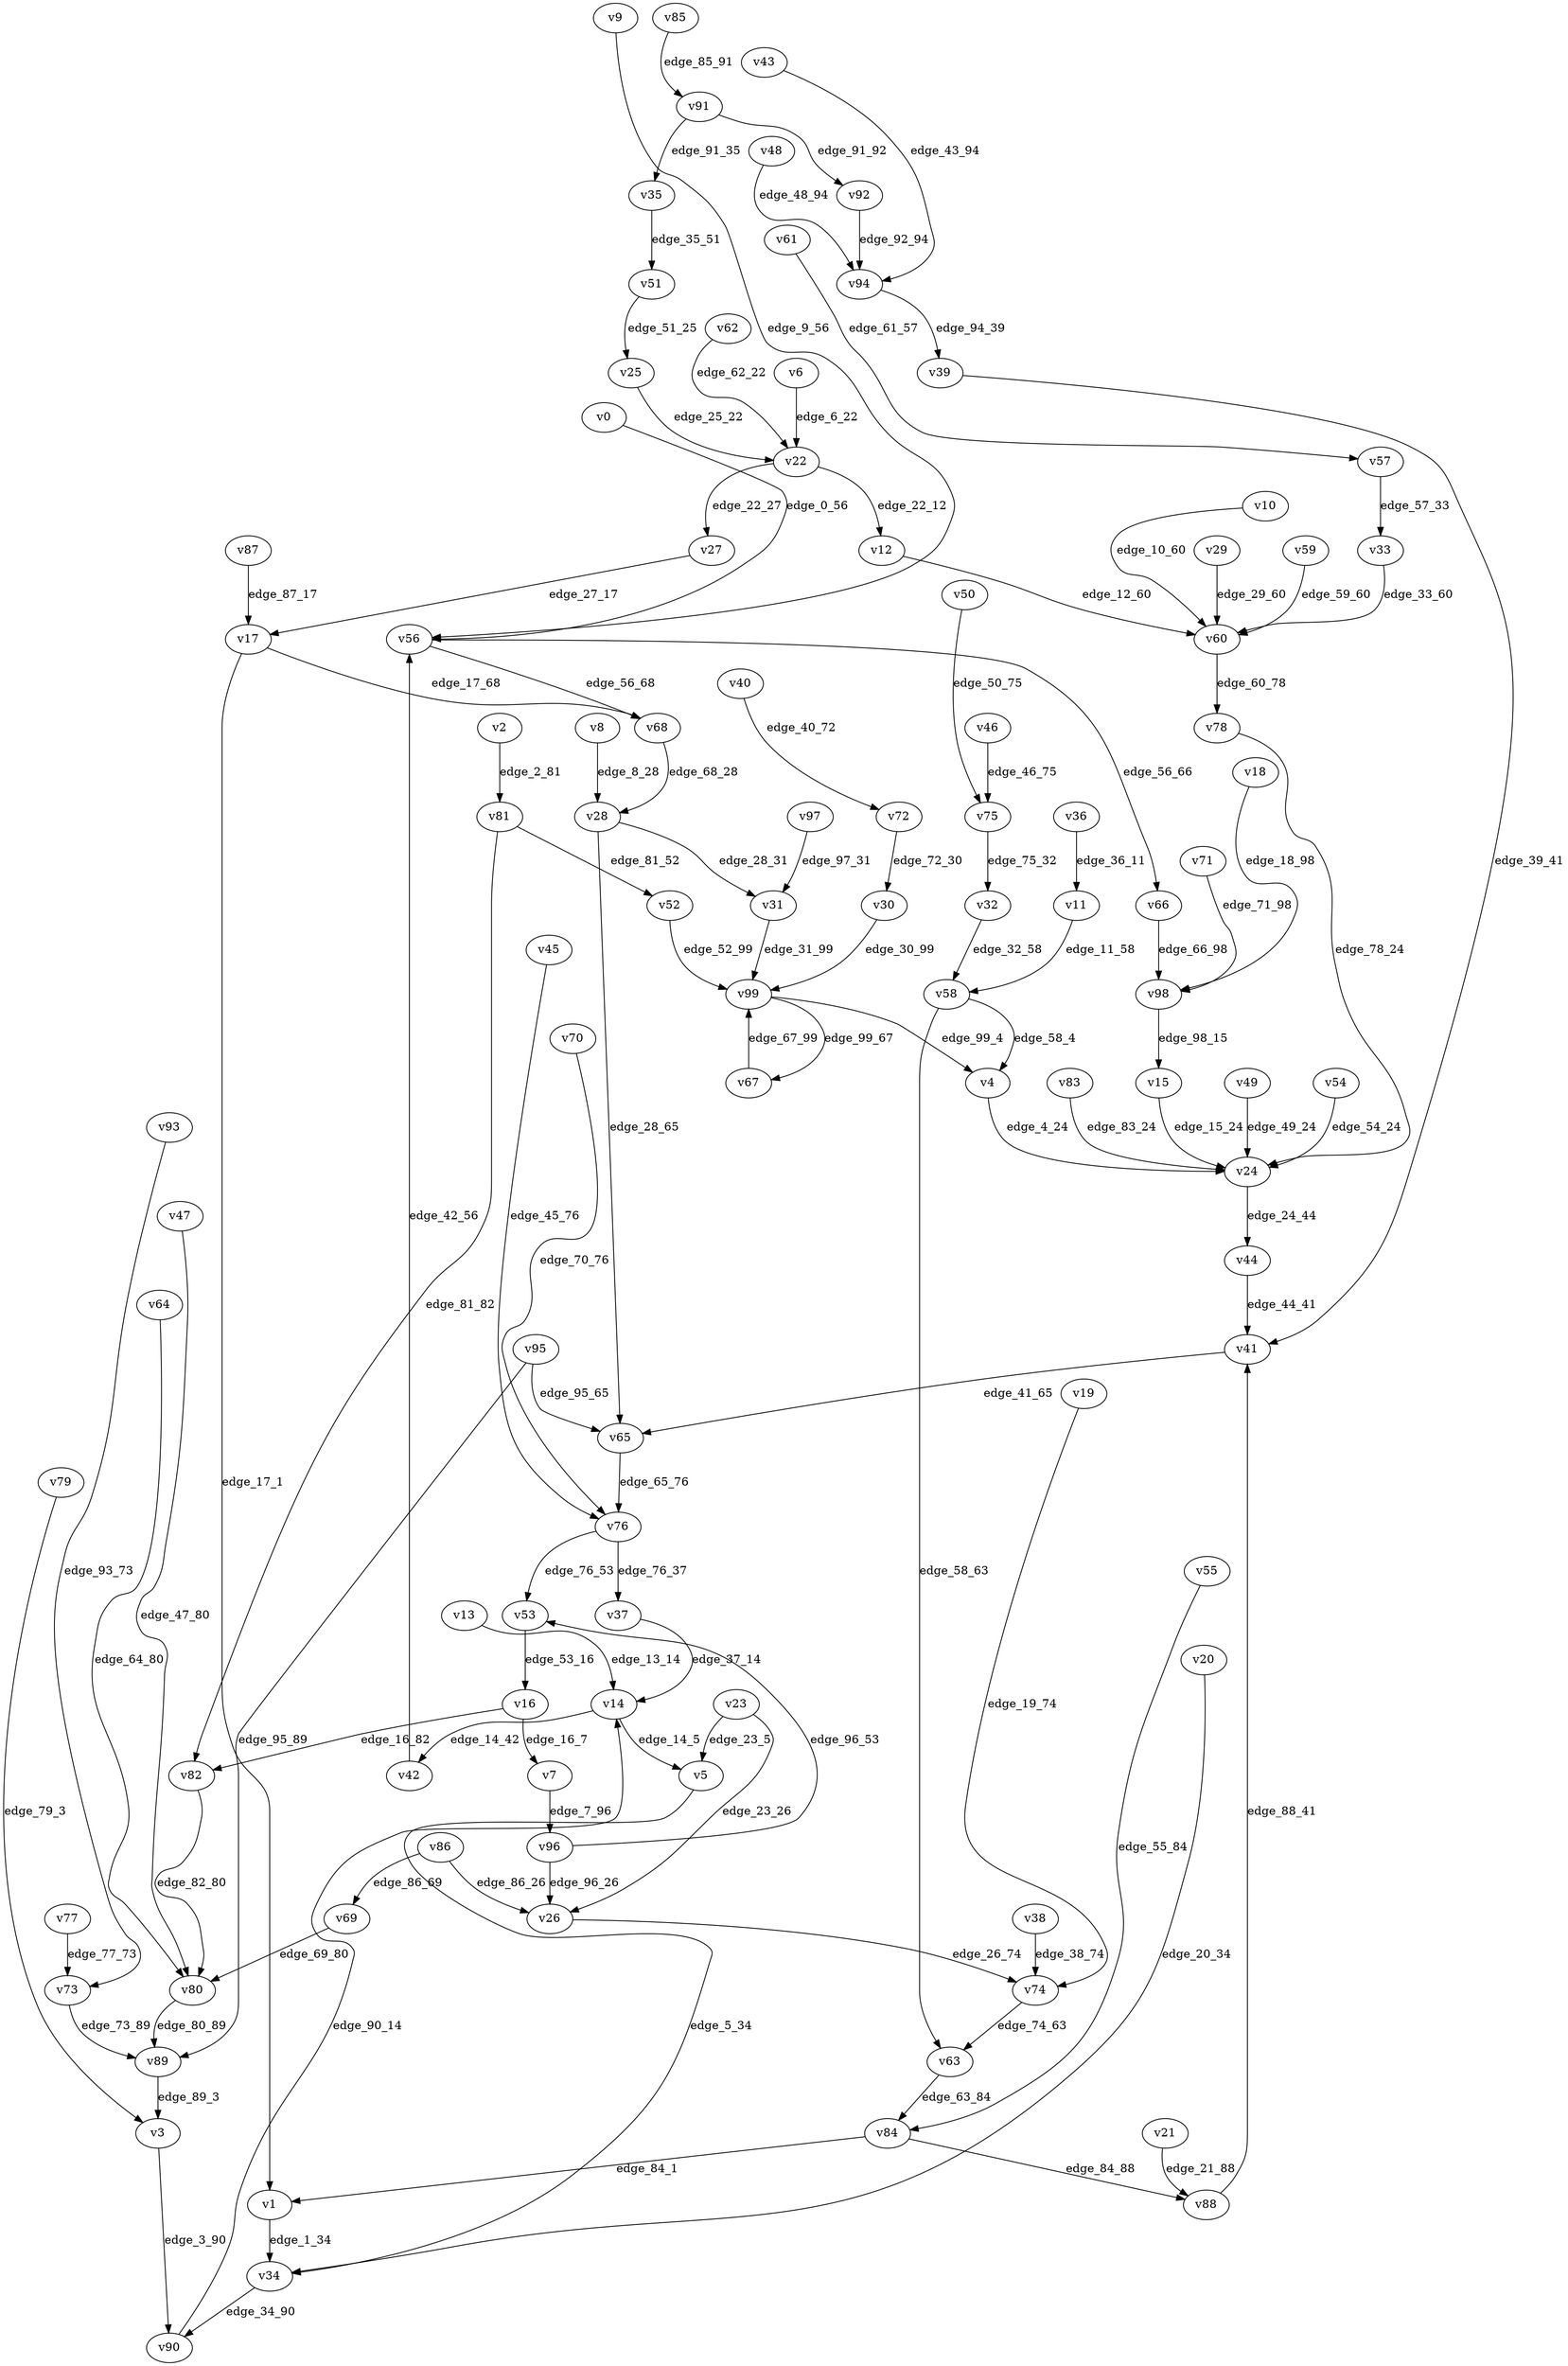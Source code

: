 digraph G {
    // Stochastic discounted game

    v0 [name="v0", player=1];
    v1 [name="v1", player=0];
    v2 [name="v2", player=1];
    v3 [name="v3", player=-1];
    v4 [name="v4", player=1];
    v5 [name="v5", player=1];
    v6 [name="v6", player=1];
    v7 [name="v7", player=1];
    v8 [name="v8", player=0];
    v9 [name="v9", player=1];
    v10 [name="v10", player=1];
    v11 [name="v11", player=1];
    v12 [name="v12", player=0];
    v13 [name="v13", player=0];
    v14 [name="v14", player=-1];
    v15 [name="v15", player=1];
    v16 [name="v16", player=-1];
    v17 [name="v17", player=-1];
    v18 [name="v18", player=0];
    v19 [name="v19", player=1];
    v20 [name="v20", player=1];
    v21 [name="v21", player=-1];
    v22 [name="v22", player=-1];
    v23 [name="v23", player=-1];
    v24 [name="v24", player=-1];
    v25 [name="v25", player=1];
    v26 [name="v26", player=0];
    v27 [name="v27", player=1];
    v28 [name="v28", player=-1];
    v29 [name="v29", player=0];
    v30 [name="v30", player=0];
    v31 [name="v31", player=1];
    v32 [name="v32", player=0];
    v33 [name="v33", player=0];
    v34 [name="v34", player=-1];
    v35 [name="v35", player=1];
    v36 [name="v36", player=-1];
    v37 [name="v37", player=1];
    v38 [name="v38", player=0];
    v39 [name="v39", player=0];
    v40 [name="v40", player=0];
    v41 [name="v41", player=-1];
    v42 [name="v42", player=1];
    v43 [name="v43", player=0];
    v44 [name="v44", player=1];
    v45 [name="v45", player=0];
    v46 [name="v46", player=0];
    v47 [name="v47", player=0];
    v48 [name="v48", player=1];
    v49 [name="v49", player=1];
    v50 [name="v50", player=0];
    v51 [name="v51", player=-1];
    v52 [name="v52", player=0];
    v53 [name="v53", player=1];
    v54 [name="v54", player=0];
    v55 [name="v55", player=0];
    v56 [name="v56", player=-1];
    v57 [name="v57", player=-1];
    v58 [name="v58", player=-1];
    v59 [name="v59", player=1];
    v60 [name="v60", player=-1];
    v61 [name="v61", player=0];
    v62 [name="v62", player=0];
    v63 [name="v63", player=1];
    v64 [name="v64", player=1];
    v65 [name="v65", player=1];
    v66 [name="v66", player=0];
    v67 [name="v67", player=0];
    v68 [name="v68", player=0];
    v69 [name="v69", player=1];
    v70 [name="v70", player=1];
    v71 [name="v71", player=1];
    v72 [name="v72", player=-1];
    v73 [name="v73", player=-1];
    v74 [name="v74", player=-1];
    v75 [name="v75", player=-1];
    v76 [name="v76", player=-1];
    v77 [name="v77", player=0];
    v78 [name="v78", player=1];
    v79 [name="v79", player=1];
    v80 [name="v80", player=-1];
    v81 [name="v81", player=-1];
    v82 [name="v82", player=0];
    v83 [name="v83", player=0];
    v84 [name="v84", player=-1];
    v85 [name="v85", player=0];
    v86 [name="v86", player=-1];
    v87 [name="v87", player=1];
    v88 [name="v88", player=1];
    v89 [name="v89", player=0];
    v90 [name="v90", player=0];
    v91 [name="v91", player=-1];
    v92 [name="v92", player=1];
    v93 [name="v93", player=0];
    v94 [name="v94", player=-1];
    v95 [name="v95", player=-1];
    v96 [name="v96", player=-1];
    v97 [name="v97", player=-1];
    v98 [name="v98", player=-1];
    v99 [name="v99", player=-1];

    v0 -> v56 [label="edge_0_56", weight=-8.974129, discount=0.654871];
    v1 -> v34 [label="edge_1_34", weight=3.992595, discount=0.285755];
    v2 -> v81 [label="edge_2_81", weight=9.340975, discount=0.815597];
    v3 -> v90 [label="edge_3_90", probability=1.000000];
    v4 -> v24 [label="edge_4_24", weight=-6.502007, discount=0.421737];
    v5 -> v34 [label="edge_5_34", weight=-0.763666, discount=0.753773];
    v6 -> v22 [label="edge_6_22", weight=9.103345, discount=0.457172];
    v7 -> v96 [label="edge_7_96", weight=7.052695, discount=0.665312];
    v8 -> v28 [label="edge_8_28", weight=7.724956, discount=0.596884];
    v9 -> v56 [label="edge_9_56", weight=-6.369287, discount=0.300171];
    v10 -> v60 [label="edge_10_60", weight=-2.265203, discount=0.752421];
    v11 -> v58 [label="edge_11_58", weight=-2.723934, discount=0.157104];
    v12 -> v60 [label="edge_12_60", weight=-9.772860, discount=0.244744];
    v13 -> v14 [label="edge_13_14", weight=2.302510, discount=0.487452];
    v14 -> v5 [label="edge_14_5", probability=0.373947];
    v14 -> v42 [label="edge_14_42", probability=0.626053];
    v15 -> v24 [label="edge_15_24", weight=2.460304, discount=0.262668];
    v16 -> v7 [label="edge_16_7", probability=0.307386];
    v16 -> v82 [label="edge_16_82", probability=0.692614];
    v17 -> v1 [label="edge_17_1", probability=0.641239];
    v17 -> v68 [label="edge_17_68", probability=0.358761];
    v18 -> v98 [label="edge_18_98", weight=-3.339568, discount=0.592823];
    v19 -> v74 [label="edge_19_74", weight=-2.254439, discount=0.323146];
    v20 -> v34 [label="edge_20_34", weight=-7.144948, discount=0.777191];
    v21 -> v88 [label="edge_21_88", probability=1.000000];
    v22 -> v27 [label="edge_22_27", probability=0.695980];
    v22 -> v12 [label="edge_22_12", probability=0.304020];
    v23 -> v5 [label="edge_23_5", probability=0.526777];
    v23 -> v26 [label="edge_23_26", probability=0.473223];
    v24 -> v44 [label="edge_24_44", probability=1.000000];
    v25 -> v22 [label="edge_25_22", weight=-6.176327, discount=0.789878];
    v26 -> v74 [label="edge_26_74", weight=-7.573320, discount=0.444512];
    v27 -> v17 [label="edge_27_17", weight=-8.075850, discount=0.345221];
    v28 -> v31 [label="edge_28_31", probability=0.424735];
    v28 -> v65 [label="edge_28_65", probability=0.575265];
    v29 -> v60 [label="edge_29_60", weight=4.895185, discount=0.742968];
    v30 -> v99 [label="edge_30_99", weight=1.645797, discount=0.828049];
    v31 -> v99 [label="edge_31_99", weight=-2.337204, discount=0.485946];
    v32 -> v58 [label="edge_32_58", weight=-8.410715, discount=0.559326];
    v33 -> v60 [label="edge_33_60", weight=-0.024761, discount=0.421812];
    v34 -> v90 [label="edge_34_90", probability=1.000000];
    v35 -> v51 [label="edge_35_51", weight=4.561747, discount=0.869956];
    v36 -> v11 [label="edge_36_11", probability=1.000000];
    v37 -> v14 [label="edge_37_14", weight=-9.351686, discount=0.456433];
    v38 -> v74 [label="edge_38_74", weight=5.335125, discount=0.587565];
    v39 -> v41 [label="edge_39_41", weight=-2.876297, discount=0.114965];
    v40 -> v72 [label="edge_40_72", weight=-4.946230, discount=0.775341];
    v41 -> v65 [label="edge_41_65", probability=1.000000];
    v42 -> v56 [label="edge_42_56", weight=3.023338, discount=0.124597];
    v43 -> v94 [label="edge_43_94", weight=-9.319962, discount=0.199269];
    v44 -> v41 [label="edge_44_41", weight=1.611236, discount=0.361531];
    v45 -> v76 [label="edge_45_76", weight=-7.483855, discount=0.204158];
    v46 -> v75 [label="edge_46_75", weight=5.684576, discount=0.491983];
    v47 -> v80 [label="edge_47_80", weight=-0.670668, discount=0.361006];
    v48 -> v94 [label="edge_48_94", weight=-2.636096, discount=0.754264];
    v49 -> v24 [label="edge_49_24", weight=9.191708, discount=0.467128];
    v50 -> v75 [label="edge_50_75", weight=-3.141019, discount=0.494093];
    v51 -> v25 [label="edge_51_25", probability=1.000000];
    v52 -> v99 [label="edge_52_99", weight=1.796573, discount=0.566879];
    v53 -> v16 [label="edge_53_16", weight=8.369656, discount=0.624318];
    v54 -> v24 [label="edge_54_24", weight=1.216038, discount=0.400084];
    v55 -> v84 [label="edge_55_84", weight=-6.325932, discount=0.108327];
    v56 -> v66 [label="edge_56_66", probability=0.625022];
    v56 -> v68 [label="edge_56_68", probability=0.374978];
    v57 -> v33 [label="edge_57_33", probability=1.000000];
    v58 -> v4 [label="edge_58_4", probability=0.432448];
    v58 -> v63 [label="edge_58_63", probability=0.567552];
    v59 -> v60 [label="edge_59_60", weight=1.966754, discount=0.685421];
    v60 -> v78 [label="edge_60_78", probability=1.000000];
    v61 -> v57 [label="edge_61_57", weight=-0.994929, discount=0.144913];
    v62 -> v22 [label="edge_62_22", weight=-2.811528, discount=0.365100];
    v63 -> v84 [label="edge_63_84", weight=-4.291070, discount=0.414219];
    v64 -> v80 [label="edge_64_80", weight=-5.018820, discount=0.848664];
    v65 -> v76 [label="edge_65_76", weight=1.199917, discount=0.399169];
    v66 -> v98 [label="edge_66_98", weight=8.751253, discount=0.843235];
    v67 -> v99 [label="edge_67_99", weight=6.186084, discount=0.203581];
    v68 -> v28 [label="edge_68_28", weight=-7.673771, discount=0.776519];
    v69 -> v80 [label="edge_69_80", weight=5.494421, discount=0.742869];
    v70 -> v76 [label="edge_70_76", weight=-8.060634, discount=0.713843];
    v71 -> v98 [label="edge_71_98", weight=-0.802092, discount=0.256048];
    v72 -> v30 [label="edge_72_30", probability=1.000000];
    v73 -> v89 [label="edge_73_89", probability=1.000000];
    v74 -> v63 [label="edge_74_63", probability=1.000000];
    v75 -> v32 [label="edge_75_32", probability=1.000000];
    v76 -> v53 [label="edge_76_53", probability=0.437346];
    v76 -> v37 [label="edge_76_37", probability=0.562654];
    v77 -> v73 [label="edge_77_73", weight=7.643804, discount=0.633478];
    v78 -> v24 [label="edge_78_24", weight=-3.190657, discount=0.740448];
    v79 -> v3 [label="edge_79_3", weight=-9.600128, discount=0.474766];
    v80 -> v89 [label="edge_80_89", probability=1.000000];
    v81 -> v82 [label="edge_81_82", probability=0.608193];
    v81 -> v52 [label="edge_81_52", probability=0.391807];
    v82 -> v80 [label="edge_82_80", weight=0.043445, discount=0.335143];
    v83 -> v24 [label="edge_83_24", weight=6.209716, discount=0.471992];
    v84 -> v1 [label="edge_84_1", probability=0.309105];
    v84 -> v88 [label="edge_84_88", probability=0.690895];
    v85 -> v91 [label="edge_85_91", weight=-5.271026, discount=0.477392];
    v86 -> v26 [label="edge_86_26", probability=0.462073];
    v86 -> v69 [label="edge_86_69", probability=0.537927];
    v87 -> v17 [label="edge_87_17", weight=5.786243, discount=0.287631];
    v88 -> v41 [label="edge_88_41", weight=2.075897, discount=0.514538];
    v89 -> v3 [label="edge_89_3", weight=8.170974, discount=0.458257];
    v90 -> v14 [label="edge_90_14", weight=-6.614863, discount=0.434178];
    v91 -> v35 [label="edge_91_35", probability=0.424809];
    v91 -> v92 [label="edge_91_92", probability=0.575191];
    v92 -> v94 [label="edge_92_94", weight=9.483580, discount=0.302276];
    v93 -> v73 [label="edge_93_73", weight=-5.141118, discount=0.805363];
    v94 -> v39 [label="edge_94_39", probability=1.000000];
    v95 -> v65 [label="edge_95_65", probability=0.563519];
    v95 -> v89 [label="edge_95_89", probability=0.436481];
    v96 -> v26 [label="edge_96_26", probability=0.388777];
    v96 -> v53 [label="edge_96_53", probability=0.611223];
    v97 -> v31 [label="edge_97_31", probability=1.000000];
    v98 -> v15 [label="edge_98_15", probability=1.000000];
    v99 -> v4 [label="edge_99_4", probability=0.631391];
    v99 -> v67 [label="edge_99_67", probability=0.368609];
}